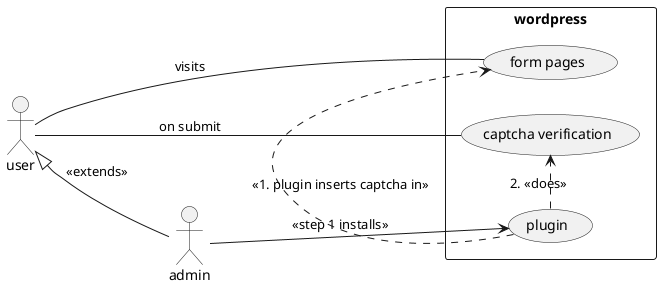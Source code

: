 @startuml wp_captcha_contact_plugin
left to right direction
skinparam packageStyle rectangle
actor user
user<|--admin:<<extends>>

rectangle wordpress{
  usecase "plugin" as UC1
  usecase "captcha verification" as vc1
  usecase "form pages" as fp1
  admin-->UC1:<<step 1 installs>>
  user-- (fp1): visits
  user-- (vc1): on submit
  
  (UC1) .> (fp1) : <<1. plugin inserts captcha in>>
  (UC1) .> (vc1) : 2. <<does>>

}
@enduml